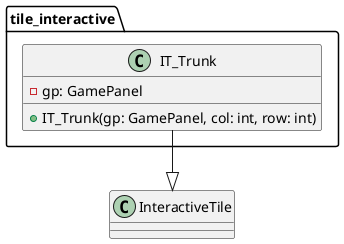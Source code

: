 @startuml IT_Trunk

package tile_interactive {
    class IT_Trunk {
        - gp: GamePanel
        
        + IT_Trunk(gp: GamePanel, col: int, row: int)
    }
}

IT_Trunk --|> InteractiveTile

@enduml
